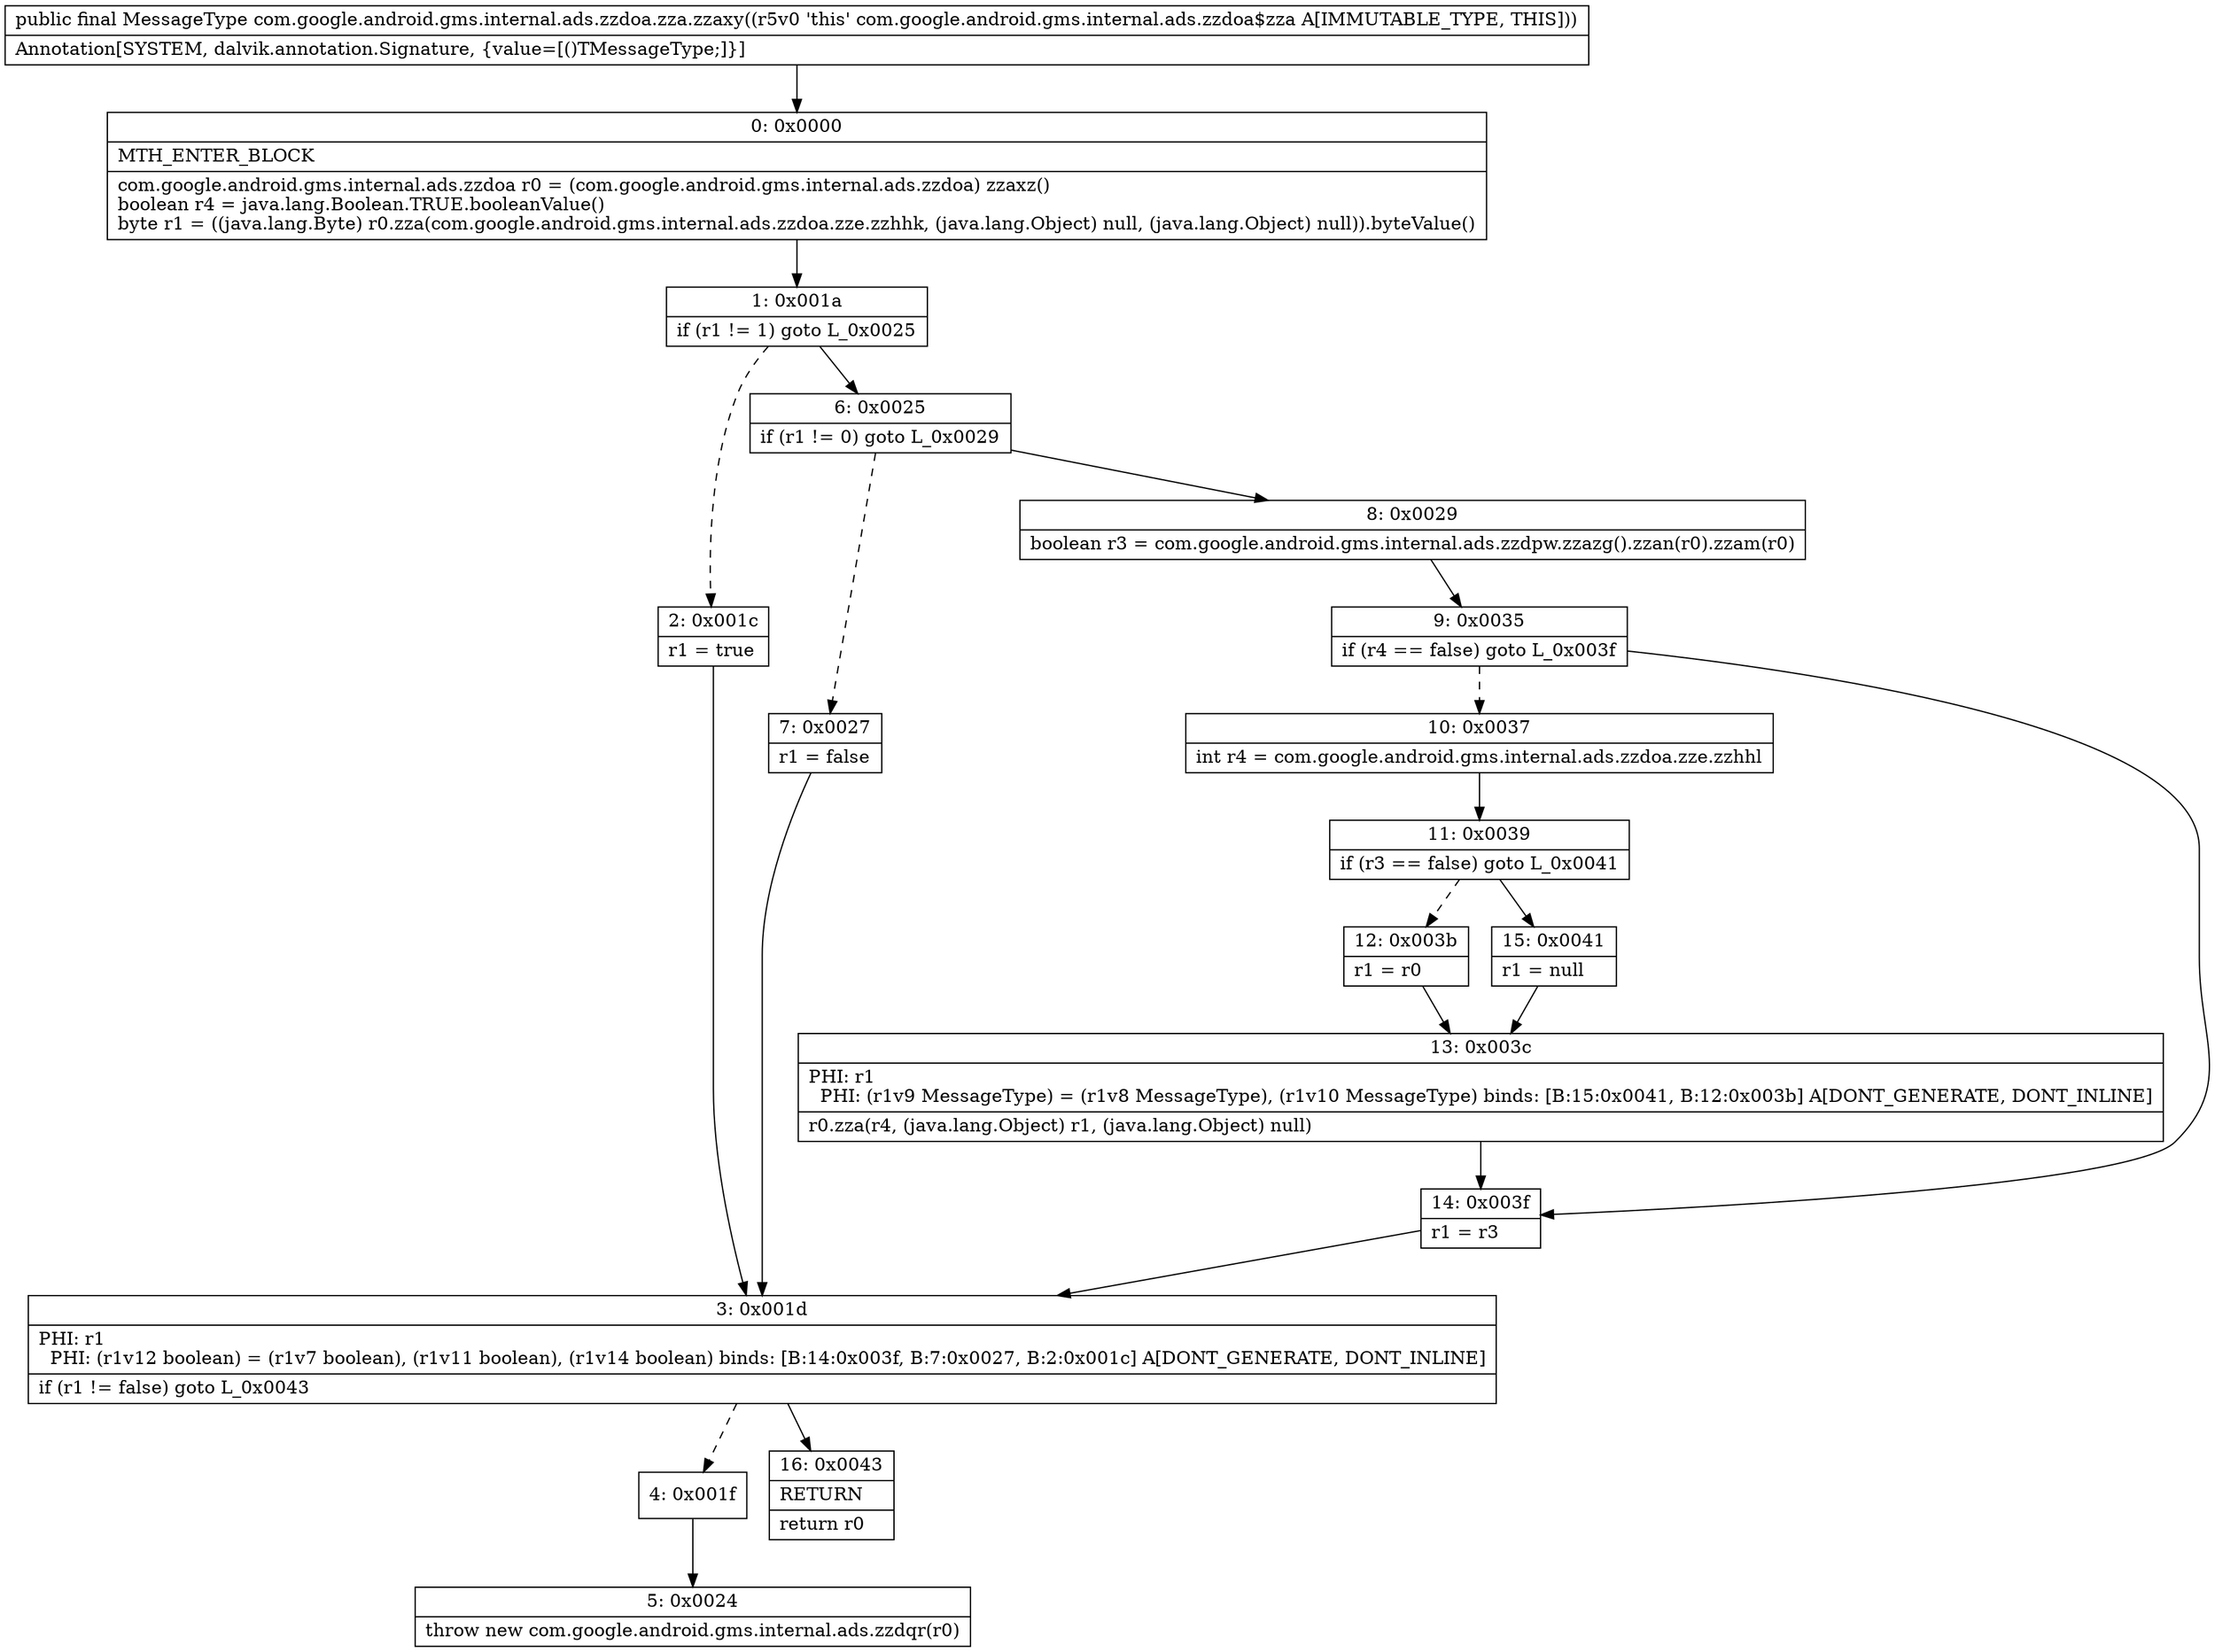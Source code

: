 digraph "CFG forcom.google.android.gms.internal.ads.zzdoa.zza.zzaxy()Lcom\/google\/android\/gms\/internal\/ads\/zzdoa;" {
Node_0 [shape=record,label="{0\:\ 0x0000|MTH_ENTER_BLOCK\l|com.google.android.gms.internal.ads.zzdoa r0 = (com.google.android.gms.internal.ads.zzdoa) zzaxz()\lboolean r4 = java.lang.Boolean.TRUE.booleanValue()\lbyte r1 = ((java.lang.Byte) r0.zza(com.google.android.gms.internal.ads.zzdoa.zze.zzhhk, (java.lang.Object) null, (java.lang.Object) null)).byteValue()\l}"];
Node_1 [shape=record,label="{1\:\ 0x001a|if (r1 != 1) goto L_0x0025\l}"];
Node_2 [shape=record,label="{2\:\ 0x001c|r1 = true\l}"];
Node_3 [shape=record,label="{3\:\ 0x001d|PHI: r1 \l  PHI: (r1v12 boolean) = (r1v7 boolean), (r1v11 boolean), (r1v14 boolean) binds: [B:14:0x003f, B:7:0x0027, B:2:0x001c] A[DONT_GENERATE, DONT_INLINE]\l|if (r1 != false) goto L_0x0043\l}"];
Node_4 [shape=record,label="{4\:\ 0x001f}"];
Node_5 [shape=record,label="{5\:\ 0x0024|throw new com.google.android.gms.internal.ads.zzdqr(r0)\l}"];
Node_6 [shape=record,label="{6\:\ 0x0025|if (r1 != 0) goto L_0x0029\l}"];
Node_7 [shape=record,label="{7\:\ 0x0027|r1 = false\l}"];
Node_8 [shape=record,label="{8\:\ 0x0029|boolean r3 = com.google.android.gms.internal.ads.zzdpw.zzazg().zzan(r0).zzam(r0)\l}"];
Node_9 [shape=record,label="{9\:\ 0x0035|if (r4 == false) goto L_0x003f\l}"];
Node_10 [shape=record,label="{10\:\ 0x0037|int r4 = com.google.android.gms.internal.ads.zzdoa.zze.zzhhl\l}"];
Node_11 [shape=record,label="{11\:\ 0x0039|if (r3 == false) goto L_0x0041\l}"];
Node_12 [shape=record,label="{12\:\ 0x003b|r1 = r0\l}"];
Node_13 [shape=record,label="{13\:\ 0x003c|PHI: r1 \l  PHI: (r1v9 MessageType) = (r1v8 MessageType), (r1v10 MessageType) binds: [B:15:0x0041, B:12:0x003b] A[DONT_GENERATE, DONT_INLINE]\l|r0.zza(r4, (java.lang.Object) r1, (java.lang.Object) null)\l}"];
Node_14 [shape=record,label="{14\:\ 0x003f|r1 = r3\l}"];
Node_15 [shape=record,label="{15\:\ 0x0041|r1 = null\l}"];
Node_16 [shape=record,label="{16\:\ 0x0043|RETURN\l|return r0\l}"];
MethodNode[shape=record,label="{public final MessageType com.google.android.gms.internal.ads.zzdoa.zza.zzaxy((r5v0 'this' com.google.android.gms.internal.ads.zzdoa$zza A[IMMUTABLE_TYPE, THIS]))  | Annotation[SYSTEM, dalvik.annotation.Signature, \{value=[()TMessageType;]\}]\l}"];
MethodNode -> Node_0;
Node_0 -> Node_1;
Node_1 -> Node_2[style=dashed];
Node_1 -> Node_6;
Node_2 -> Node_3;
Node_3 -> Node_4[style=dashed];
Node_3 -> Node_16;
Node_4 -> Node_5;
Node_6 -> Node_7[style=dashed];
Node_6 -> Node_8;
Node_7 -> Node_3;
Node_8 -> Node_9;
Node_9 -> Node_10[style=dashed];
Node_9 -> Node_14;
Node_10 -> Node_11;
Node_11 -> Node_12[style=dashed];
Node_11 -> Node_15;
Node_12 -> Node_13;
Node_13 -> Node_14;
Node_14 -> Node_3;
Node_15 -> Node_13;
}


